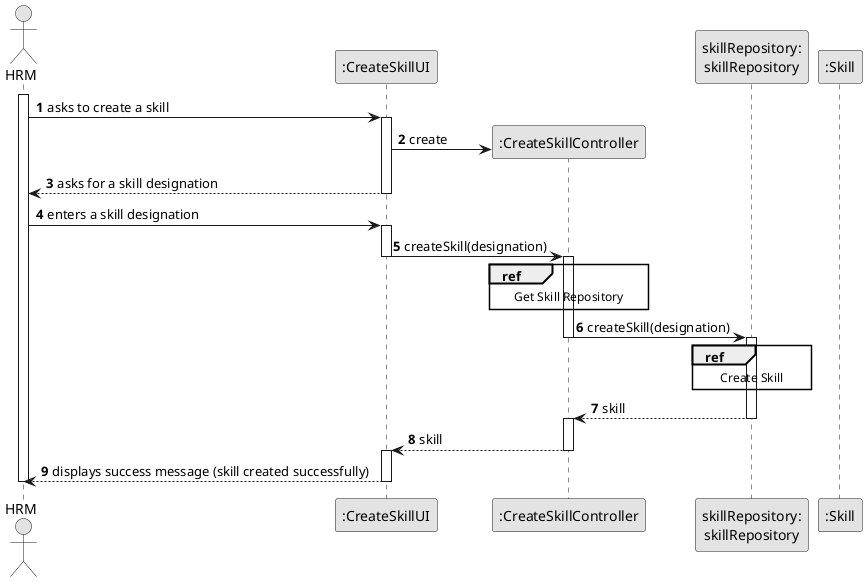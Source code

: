 @startuml
skinparam monochrome true
skinparam packageStyle rectangle
skinparam shadowing false

autonumber

actor "HRM" as HRM
participant ":CreateSkillUI" as UI
participant ":CreateSkillController" as CTRL
participant "skillRepository:\nskillRepository" as skillRepository
participant ":Skill"
activate HRM

HRM ->UI : asks to create a skill
activate UI

UI -> CTRL** : create

UI --> HRM : asks for a skill designation
deactivate UI

HRM -> UI : enters a skill designation
activate UI

UI->CTRL : createSkill(designation)
deactivate UI
activate CTRL

ref over CTRL
Get Skill Repository
end ref

CTRL -> skillRepository : createSkill(designation)
deactivate CTRL
activate skillRepository

ref over skillRepository
Create Skill
end ref

    CTRL <-- skillRepository : skill
    deactivate skillRepository
    activate CTRL



    CTRL --> UI : skill
    deactivate CTRL
    activate UI

    UI --> HRM : displays success message (skill created successfully)
    deactivate UI
deactivate HRM
@enduml